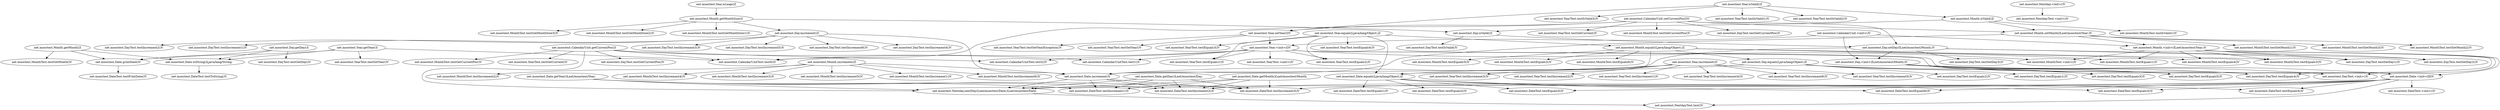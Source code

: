 digraph nextday_method {
	"net.mooctest.Date.<init>(III)V" -> "net.mooctest.DateTest.testIncrement2()V";
	"net.mooctest.Month.increment()Z" -> "net.mooctest.MonthTest.testIncrement3()V";
	"net.mooctest.Date.getYear()Lnet/mooctest/Year;" -> "net.mooctest.DateTest.testIncrement3()V";
	"net.mooctest.Date.toString()Ljava/lang/String;" -> "net.mooctest.DateTest.testToString()V";
	"net.mooctest.Month.<init>(ILnet/mooctest/Year;)V" -> "net.mooctest.MonthTest.testEquals3()V";
	"net.mooctest.Year.increment()Z" -> "net.mooctest.YearTest.testIncrement4()V";
	"net.mooctest.Month.<init>(ILnet/mooctest/Year;)V" -> "net.mooctest.DayTest.testSetDay1()V";
	"net.mooctest.Day.equals(Ljava/lang/Object;)Z" -> "net.mooctest.Date.equals(Ljava/lang/Object;)Z";
	"net.mooctest.Year.isValid()Z" -> "net.mooctest.YearTest.testIsValid3()V";
	"net.mooctest.Month.getMonthSize()I" -> "net.mooctest.MonthTest.testGetMonthSize1()V";
	"net.mooctest.Year.setYear(I)V" -> "net.mooctest.YearTest.testSetYear()V";
	"net.mooctest.Date.equals(Ljava/lang/Object;)Z" -> "net.mooctest.DateTest.testEquals1()V";
	"net.mooctest.Date.equals(Ljava/lang/Object;)Z" -> "net.mooctest.DateTest.testEquals3()V";
	"net.mooctest.Month.setMonth(ILnet/mooctest/Year;)V" -> "net.mooctest.Date.increment()V";
	"net.mooctest.Month.equals(Ljava/lang/Object;)Z" -> "net.mooctest.MonthTest.testEquals1()V";
	"net.mooctest.Year.isLeap()Z" -> "net.mooctest.Month.getMonthSize()I";
	"net.mooctest.CalendarUnit.<init>()V" -> "net.mooctest.Month.<init>(ILnet/mooctest/Year;)V";
	"net.mooctest.Month.increment()Z" -> "net.mooctest.MonthTest.testIncrement5()V";
	"net.mooctest.Year.getYear()I" -> "net.mooctest.YearTest.testGetYear()V";
	"net.mooctest.Month.getMonth()I" -> "net.mooctest.Date.toString()Ljava/lang/String;";
	"net.mooctest.Date.<init>(III)V" -> "net.mooctest.DateTest.testEquals4()V";
	"net.mooctest.Day.equals(Ljava/lang/Object;)Z" -> "net.mooctest.DayTest.testEquals5()V";
	"net.mooctest.Day.<init>(ILnet/mooctest/Month;)V" -> "net.mooctest.DayTest.testEquals3()V";
	"net.mooctest.CalendarUnit.<init>()V" -> "net.mooctest.Day.<init>(ILnet/mooctest/Month;)V";
	"net.mooctest.Month.equals(Ljava/lang/Object;)Z" -> "net.mooctest.MonthTest.testEquals3()V";
	"net.mooctest.Date.equals(Ljava/lang/Object;)Z" -> "net.mooctest.DateTest.testEquals5()V";
	"net.mooctest.Month.<init>(ILnet/mooctest/Year;)V" -> "net.mooctest.MonthTest.testEquals1()V";
	"net.mooctest.Year.equals(Ljava/lang/Object;)Z" -> "net.mooctest.YearTest.testEquals4()V";
	"net.mooctest.Day.setDay(ILnet/mooctest/Month;)V" -> "net.mooctest.Day.<init>(ILnet/mooctest/Month;)V";
	"net.mooctest.CalendarUnit.getCurrentPos()I" -> "net.mooctest.CalendarUnitTest.test0()V";
	"net.mooctest.Day.getDay()I" -> "net.mooctest.Date.toString()Ljava/lang/String;";
	"net.mooctest.Month.<init>(ILnet/mooctest/Year;)V" -> "net.mooctest.MonthTest.<init>()V";
	"net.mooctest.CalendarUnit.setCurrentPos(I)V" -> "net.mooctest.CalendarUnitTest.test0()V";
	"net.mooctest.Day.<init>(ILnet/mooctest/Month;)V" -> "net.mooctest.DayTest.testEquals5()V";
	"net.mooctest.Month.increment()Z" -> "net.mooctest.MonthTest.testIncrement1()V";
	"net.mooctest.Day.equals(Ljava/lang/Object;)Z" -> "net.mooctest.DayTest.testEquals3()V";
	"net.mooctest.Month.setMonth(ILnet/mooctest/Year;)V" -> "net.mooctest.MonthTest.testSetMonth1()V";
	"net.mooctest.Month.isValid()Z" -> "net.mooctest.Day.isValid()Z";
	"net.mooctest.CalendarUnit.getCurrentPos()I" -> "net.mooctest.MonthTest.testGetCurrentPos()V";
	"net.mooctest.Year.equals(Ljava/lang/Object;)Z" -> "net.mooctest.YearTest.testEquals1()V";
	"net.mooctest.Day.<init>(ILnet/mooctest/Month;)V" -> "net.mooctest.DayTest.<init>()V";
	"net.mooctest.Month.getMonthSize()I" -> "net.mooctest.MonthTest.testGetMonthSize3()V";
	"net.mooctest.Day.setDay(ILnet/mooctest/Month;)V" -> "net.mooctest.DayTest.testSetDay1()V";
	"net.mooctest.Day.getDay()I" -> "net.mooctest.DayTest.testGetDay()V";
	"net.mooctest.Month.isValid()Z" -> "net.mooctest.Month.setMonth(ILnet/mooctest/Year;)V";
	"net.mooctest.Year.increment()Z" -> "net.mooctest.YearTest.testIncrement6()V";
	"net.mooctest.Year.setYear(I)V" -> "net.mooctest.Year.<init>(I)V";
	"net.mooctest.Date.increment()V" -> "net.mooctest.DateTest.testIncrement3()V";
	"net.mooctest.Date.getMonth()Lnet/mooctest/Month;" -> "net.mooctest.DateTest.testIncrement2()V";
	"net.mooctest.Year.equals(Ljava/lang/Object;)Z" -> "net.mooctest.YearTest.testEquals2()V";
	"net.mooctest.CalendarUnit.<init>()V" -> "net.mooctest.Year.<init>(I)V";
	"net.mooctest.Year.<init>(I)V" -> "net.mooctest.YearTest.testEquals1()V";
	"net.mooctest.Month.getMonthSize()I" -> "net.mooctest.Day.increment()Z";
	"net.mooctest.Date.increment()V" -> "net.mooctest.DateTest.testIncrement2()V";
	"net.mooctest.CalendarUnit.getCurrentPos()I" -> "net.mooctest.CalendarUnitTest.test2()V";
	"net.mooctest.Day.setDay(ILnet/mooctest/Month;)V" -> "net.mooctest.DayTest.testSetDay2()V";
	"net.mooctest.CalendarUnit.setCurrentPos(I)V" -> "net.mooctest.YearTest.testSetCurrent()V";
	"net.mooctest.CalendarUnit.getCurrentPos()I" -> "net.mooctest.Nextday.nextDay(Lnet/mooctest/Date;)Lnet/mooctest/Date;";
	"net.mooctest.Date.equals(Ljava/lang/Object;)Z" -> "net.mooctest.DateTest.testEquals6()V";
	"net.mooctest.Date.<init>(III)V" -> "net.mooctest.Nextday.nextDay(Lnet/mooctest/Date;)Lnet/mooctest/Date;";
	"net.mooctest.Year.isValid()Z" -> "net.mooctest.YearTest.testIsValid1()V";
	"net.mooctest.Month.setMonth(ILnet/mooctest/Year;)V" -> "net.mooctest.MonthTest.testSetMonth3()V";
	"net.mooctest.Month.getMonth()I" -> "net.mooctest.Date.printDate()V";
	"net.mooctest.Nextday.nextDay(Lnet/mooctest/Date;)Lnet/mooctest/Date;" -> "net.mooctest.NextdayTest.test()V";
	"net.mooctest.Day.<init>(ILnet/mooctest/Month;)V" -> "net.mooctest.DayTest.testEquals4()V";
	"net.mooctest.Month.increment()Z" -> "net.mooctest.MonthTest.testIncrement6()V";
	"net.mooctest.Day.increment()Z" -> "net.mooctest.DayTest.testIncrement2()V";
	"net.mooctest.Year.<init>(I)V" -> "net.mooctest.Date.<init>(III)V";
	"net.mooctest.Day.setDay(ILnet/mooctest/Month;)V" -> "net.mooctest.DayTest.testSetDay3()V";
	"net.mooctest.Month.equals(Ljava/lang/Object;)Z" -> "net.mooctest.MonthTest.testEquals2()V";
	"net.mooctest.Year.isValid()Z" -> "net.mooctest.Year.setYear(I)V";
	"net.mooctest.Year.equals(Ljava/lang/Object;)Z" -> "net.mooctest.YearTest.testEquals3()V";
	"net.mooctest.Date.getMonth()Lnet/mooctest/Month;" -> "net.mooctest.DateTest.testIncrement3()V";
	"net.mooctest.Date.getYear()Lnet/mooctest/Year;" -> "net.mooctest.Nextday.nextDay(Lnet/mooctest/Date;)Lnet/mooctest/Date;";
	"net.mooctest.Date.<init>(III)V" -> "net.mooctest.DateTest.testEquals6()V";
	"net.mooctest.Year.equals(Ljava/lang/Object;)Z" -> "net.mooctest.Month.equals(Ljava/lang/Object;)Z";
	"net.mooctest.CalendarUnit.setCurrentPos(I)V" -> "net.mooctest.MonthTest.testSetCurrentPos()V";
	"net.mooctest.CalendarUnit.getCurrentPos()I" -> "net.mooctest.YearTest.testGetCurrent()V";
	"net.mooctest.Date.getDay()Lnet/mooctest/Day;" -> "net.mooctest.DateTest.testIncrement2()V";
	"net.mooctest.Day.equals(Ljava/lang/Object;)Z" -> "net.mooctest.DayTest.testEquals1()V";
	"net.mooctest.Day.getDay()I" -> "net.mooctest.Date.printDate()V";
	"net.mooctest.CalendarUnit.getCurrentPos()I" -> "net.mooctest.CalendarUnitTest.test1()V";
	"net.mooctest.Month.increment()Z" -> "net.mooctest.Date.increment()V";
	"net.mooctest.Month.<init>(ILnet/mooctest/Year;)V" -> "net.mooctest.DayTest.<init>()V";
	"net.mooctest.Date.getDay()Lnet/mooctest/Day;" -> "net.mooctest.Nextday.nextDay(Lnet/mooctest/Date;)Lnet/mooctest/Date;";
	"net.mooctest.Date.getDay()Lnet/mooctest/Day;" -> "net.mooctest.DateTest.testIncrement3()V";
	"net.mooctest.CalendarUnit.getCurrentPos()I" -> "net.mooctest.DayTest.testGetCurrentPos()V";
	"net.mooctest.Year.<init>(I)V" -> "net.mooctest.MonthTest.<init>()V";
	"net.mooctest.CalendarUnit.setCurrentPos(I)V" -> "net.mooctest.Day.setDay(ILnet/mooctest/Month;)V";
	"net.mooctest.Day.isValid()Z" -> "net.mooctest.DayTest.testIsValid()V";
	"net.mooctest.Year.setYear(I)V" -> "net.mooctest.YearTest.testSetYearException()V";
	"net.mooctest.Day.<init>(ILnet/mooctest/Month;)V" -> "net.mooctest.Date.<init>(III)V";
	"net.mooctest.Year.<init>(I)V" -> "net.mooctest.DayTest.<init>()V";
	"net.mooctest.Year.getYear()I" -> "net.mooctest.Date.toString()Ljava/lang/String;";
	"net.mooctest.Year.increment()Z" -> "net.mooctest.YearTest.testIncrement5()V";
	"net.mooctest.Year.equals(Ljava/lang/Object;)Z" -> "net.mooctest.Date.equals(Ljava/lang/Object;)Z";
	"net.mooctest.Month.getMonthSize()I" -> "net.mooctest.MonthTest.testGetMonthSize2()V";
	"net.mooctest.Month.getMonth()I" -> "net.mooctest.MonthTest.testGetMonth()V";
	"net.mooctest.Day.equals(Ljava/lang/Object;)Z" -> "net.mooctest.DayTest.testEquals4()V";
	"net.mooctest.Date.<init>(III)V" -> "net.mooctest.DateTest.testIncrement3()V";
	"net.mooctest.Day.setDay(ILnet/mooctest/Month;)V" -> "net.mooctest.Date.increment()V";
	"net.mooctest.Date.increment()V" -> "net.mooctest.Nextday.nextDay(Lnet/mooctest/Date;)Lnet/mooctest/Date;";
	"net.mooctest.Year.isValid()Z" -> "net.mooctest.YearTest.testIsValid2()V";
	"net.mooctest.Month.setMonth(ILnet/mooctest/Year;)V" -> "net.mooctest.MonthTest.testSetMonth2()V";
	"net.mooctest.Year.<init>(I)V" -> "net.mooctest.YearTest.<init>()V";
	"net.mooctest.Month.increment()Z" -> "net.mooctest.MonthTest.testIncrement2()V";
	"net.mooctest.Date.getYear()Lnet/mooctest/Year;" -> "net.mooctest.DateTest.testIncrement2()V";
	"net.mooctest.Date.<init>(III)V" -> "net.mooctest.NextdayTest.test()V";
	"net.mooctest.Day.increment()Z" -> "net.mooctest.DayTest.testIncrement1()V";
	"net.mooctest.Date.getDay()Lnet/mooctest/Day;" -> "net.mooctest.DateTest.testIncrement1()V";
	"net.mooctest.Nextday.<init>()V" -> "net.mooctest.NextdayTest.<init>()V";
	"net.mooctest.Year.getYear()I" -> "net.mooctest.CalendarUnitTest.test0()V";
	"net.mooctest.Day.equals(Ljava/lang/Object;)Z" -> "net.mooctest.DayTest.testEquals2()V";
	"net.mooctest.Date.<init>(III)V" -> "net.mooctest.DateTest.testEquals5()V";
	"net.mooctest.Year.getYear()I" -> "net.mooctest.Date.printDate()V";
	"net.mooctest.Year.<init>(I)V" -> "net.mooctest.CalendarUnitTest.test0()V";
	"net.mooctest.Day.isValid()Z" -> "net.mooctest.Day.setDay(ILnet/mooctest/Month;)V";
	"net.mooctest.Month.<init>(ILnet/mooctest/Year;)V" -> "net.mooctest.DayTest.testEquals4()V";
	"net.mooctest.Day.increment()Z" -> "net.mooctest.DayTest.testIncrement3()V";
	"net.mooctest.Month.increment()Z" -> "net.mooctest.MonthTest.testIncrement4()V";
	"net.mooctest.Month.<init>(ILnet/mooctest/Year;)V" -> "net.mooctest.MonthTest.testEquals4()V";
	"net.mooctest.Month.<init>(ILnet/mooctest/Year;)V" -> "net.mooctest.Date.<init>(III)V";
	"net.mooctest.Year.increment()Z" -> "net.mooctest.YearTest.testIncrement3()V";
	"net.mooctest.Date.equals(Ljava/lang/Object;)Z" -> "net.mooctest.DateTest.testEquals2()V";
	"net.mooctest.Month.<init>(ILnet/mooctest/Year;)V" -> "net.mooctest.DayTest.testSetDay2()V";
	"net.mooctest.Day.increment()Z" -> "net.mooctest.DayTest.testIncrement5()V";
	"net.mooctest.Month.equals(Ljava/lang/Object;)Z" -> "net.mooctest.MonthTest.testEquals6()V";
	"net.mooctest.Date.getMonth()Lnet/mooctest/Month;" -> "net.mooctest.Nextday.nextDay(Lnet/mooctest/Date;)Lnet/mooctest/Date;";
	"net.mooctest.Day.increment()Z" -> "net.mooctest.Date.increment()V";
	"net.mooctest.Date.getMonth()Lnet/mooctest/Month;" -> "net.mooctest.DateTest.testIncrement1()V";
	"net.mooctest.Month.setMonth(ILnet/mooctest/Year;)V" -> "net.mooctest.Month.<init>(ILnet/mooctest/Year;)V";
	"net.mooctest.Day.increment()Z" -> "net.mooctest.DayTest.testIncrement6()V";
	"net.mooctest.Month.getMonthSize()I" -> "net.mooctest.Day.isValid()Z";
	"net.mooctest.CalendarUnit.setCurrentPos(I)V" -> "net.mooctest.Month.setMonth(ILnet/mooctest/Year;)V";
	"net.mooctest.Date.increment()V" -> "net.mooctest.DateTest.testIncrement1()V";
	"net.mooctest.Year.<init>(I)V" -> "net.mooctest.YearTest.testEquals2()V";
	"net.mooctest.Day.increment()Z" -> "net.mooctest.DayTest.testIncrement4()V";
	"net.mooctest.Year.<init>(I)V" -> "net.mooctest.CalendarUnitTest.test2()V";
	"net.mooctest.Month.equals(Ljava/lang/Object;)Z" -> "net.mooctest.MonthTest.testEquals4()V";
	"net.mooctest.Date.<init>(III)V" -> "net.mooctest.DateTest.<init>()V";
	"net.mooctest.CalendarUnit.setCurrentPos(I)V" -> "net.mooctest.Year.setYear(I)V";
	"net.mooctest.Month.equals(Ljava/lang/Object;)Z" -> "net.mooctest.Day.equals(Ljava/lang/Object;)Z";
	"net.mooctest.Year.increment()Z" -> "net.mooctest.Date.increment()V";
	"net.mooctest.CalendarUnit.setCurrentPos(I)V" -> "net.mooctest.DayTest.testSetCurrentPos()V";
	"net.mooctest.Year.increment()Z" -> "net.mooctest.YearTest.testIncrement2()V";
	"net.mooctest.Year.isValid()Z" -> "net.mooctest.Month.isValid()Z";
	"net.mooctest.Year.increment()Z" -> "net.mooctest.YearTest.testIncrement1()V";
	"net.mooctest.Date.printDate()V" -> "net.mooctest.DateTest.testPrintDate()V";
	"net.mooctest.Date.equals(Ljava/lang/Object;)Z" -> "net.mooctest.DateTest.testEquals4()V";
	"net.mooctest.Date.getYear()Lnet/mooctest/Year;" -> "net.mooctest.DateTest.testIncrement1()V";
	"net.mooctest.Year.<init>(I)V" -> "net.mooctest.CalendarUnitTest.test1()V";
	"net.mooctest.Date.<init>(III)V" -> "net.mooctest.DateTest.testEquals3()V";
	"net.mooctest.Month.equals(Ljava/lang/Object;)Z" -> "net.mooctest.MonthTest.testEquals5()V";
	"net.mooctest.Month.isValid()Z" -> "net.mooctest.MonthTest.testIsValid1()V";
	"net.mooctest.Month.equals(Ljava/lang/Object;)Z" -> "net.mooctest.Date.equals(Ljava/lang/Object;)Z";
}